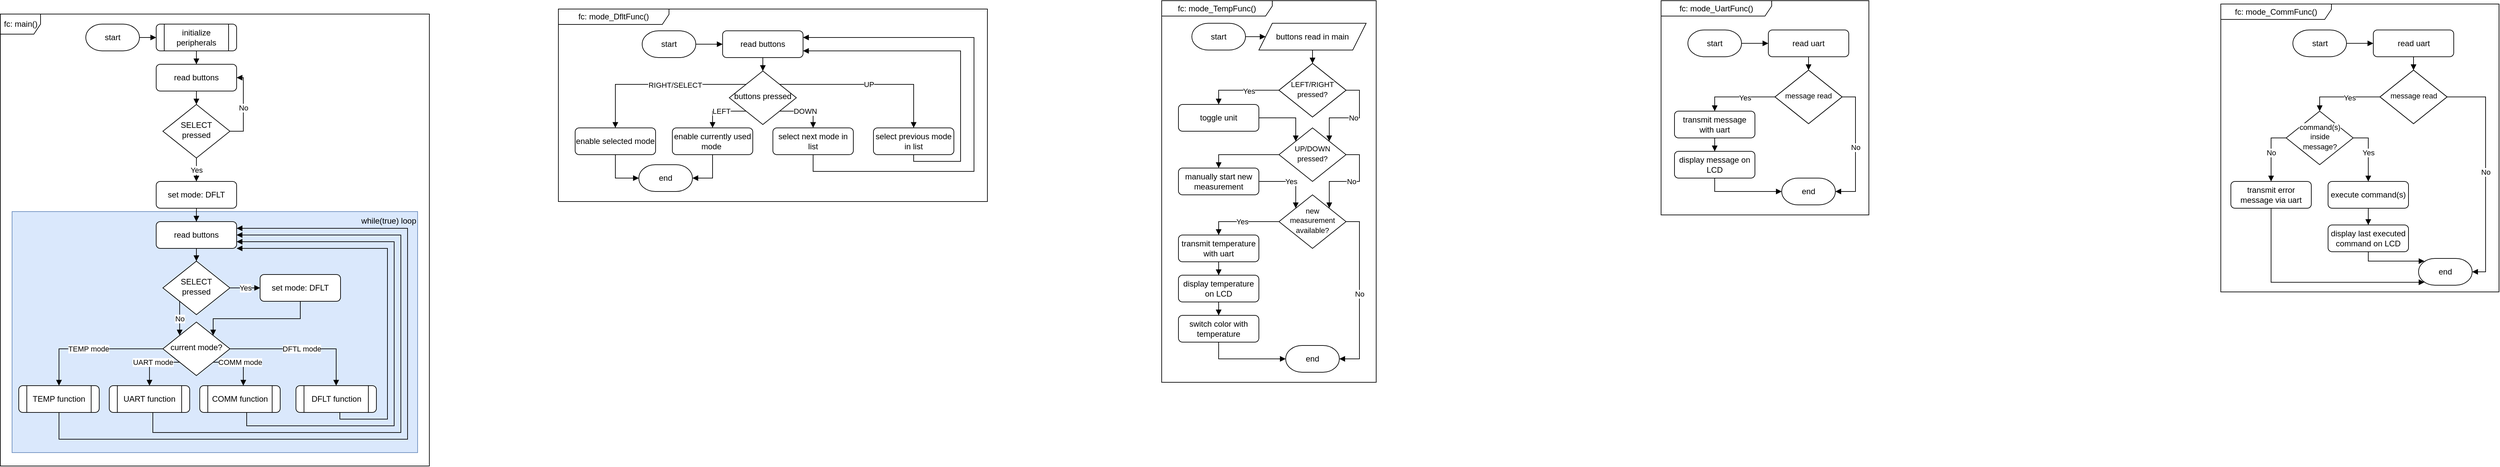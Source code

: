 <mxfile version="15.9.6" type="github">
  <diagram id="C5RBs43oDa-KdzZeNtuy" name="Page-1">
    <mxGraphModel dx="2246" dy="1249" grid="1" gridSize="5" guides="1" tooltips="1" connect="1" arrows="1" fold="1" page="1" pageScale="1" pageWidth="827" pageHeight="1169" math="0" shadow="0">
      <root>
        <mxCell id="WIyWlLk6GJQsqaUBKTNV-0" />
        <mxCell id="WIyWlLk6GJQsqaUBKTNV-1" parent="WIyWlLk6GJQsqaUBKTNV-0" />
        <mxCell id="YniH6koMhNtSsVA_IZqB-0" value="fc: main()" style="shape=umlFrame;whiteSpace=wrap;html=1;" vertex="1" parent="WIyWlLk6GJQsqaUBKTNV-1">
          <mxGeometry x="17.5" y="35" width="640" height="675" as="geometry" />
        </mxCell>
        <mxCell id="YniH6koMhNtSsVA_IZqB-26" value="while(true) loop" style="whiteSpace=wrap;html=1;rounded=0;sketch=0;strokeWidth=1;fillColor=#dae8fc;strokeColor=#6c8ebf;align=right;verticalAlign=top;" vertex="1" parent="WIyWlLk6GJQsqaUBKTNV-1">
          <mxGeometry x="35" y="330" width="605" height="360" as="geometry" />
        </mxCell>
        <mxCell id="YniH6koMhNtSsVA_IZqB-6" style="edgeStyle=orthogonalEdgeStyle;rounded=0;orthogonalLoop=1;jettySize=auto;html=1;entryX=0.5;entryY=0;entryDx=0;entryDy=0;endArrow=block;endFill=1;" edge="1" parent="WIyWlLk6GJQsqaUBKTNV-1" source="YniH6koMhNtSsVA_IZqB-43" target="YniH6koMhNtSsVA_IZqB-29">
          <mxGeometry relative="1" as="geometry">
            <mxPoint x="310.0" y="90" as="sourcePoint" />
          </mxGeometry>
        </mxCell>
        <mxCell id="YniH6koMhNtSsVA_IZqB-10" value="Yes" style="edgeStyle=orthogonalEdgeStyle;rounded=0;orthogonalLoop=1;jettySize=auto;html=1;endArrow=block;endFill=1;" edge="1" parent="WIyWlLk6GJQsqaUBKTNV-1" source="WIyWlLk6GJQsqaUBKTNV-6" target="WIyWlLk6GJQsqaUBKTNV-7">
          <mxGeometry relative="1" as="geometry" />
        </mxCell>
        <mxCell id="WIyWlLk6GJQsqaUBKTNV-6" value="SELECT pressed" style="rhombus;whiteSpace=wrap;html=1;shadow=0;fontFamily=Helvetica;fontSize=12;align=center;strokeWidth=1;spacing=6;spacingTop=-4;" parent="WIyWlLk6GJQsqaUBKTNV-1" vertex="1">
          <mxGeometry x="260" y="170" width="100" height="80" as="geometry" />
        </mxCell>
        <mxCell id="YniH6koMhNtSsVA_IZqB-16" style="edgeStyle=orthogonalEdgeStyle;rounded=0;orthogonalLoop=1;jettySize=auto;html=1;entryX=0.5;entryY=0;entryDx=0;entryDy=0;endArrow=block;endFill=1;" edge="1" parent="WIyWlLk6GJQsqaUBKTNV-1" source="WIyWlLk6GJQsqaUBKTNV-7" target="YniH6koMhNtSsVA_IZqB-28">
          <mxGeometry relative="1" as="geometry" />
        </mxCell>
        <mxCell id="WIyWlLk6GJQsqaUBKTNV-7" value="set mode: DFLT" style="rounded=1;whiteSpace=wrap;html=1;fontSize=12;glass=0;strokeWidth=1;shadow=0;" parent="WIyWlLk6GJQsqaUBKTNV-1" vertex="1">
          <mxGeometry x="250" y="285" width="120" height="40" as="geometry" />
        </mxCell>
        <mxCell id="YniH6koMhNtSsVA_IZqB-12" style="edgeStyle=orthogonalEdgeStyle;rounded=0;orthogonalLoop=1;jettySize=auto;html=1;endArrow=block;endFill=1;exitX=0;exitY=0.5;exitDx=0;exitDy=0;" edge="1" parent="WIyWlLk6GJQsqaUBKTNV-1" source="WIyWlLk6GJQsqaUBKTNV-10" target="YniH6koMhNtSsVA_IZqB-19">
          <mxGeometry relative="1" as="geometry">
            <mxPoint x="134.284" y="674" as="targetPoint" />
          </mxGeometry>
        </mxCell>
        <mxCell id="YniH6koMhNtSsVA_IZqB-17" value="TEMP mode" style="edgeLabel;html=1;align=center;verticalAlign=middle;resizable=0;points=[];" vertex="1" connectable="0" parent="YniH6koMhNtSsVA_IZqB-12">
          <mxGeometry x="0.063" relative="1" as="geometry">
            <mxPoint as="offset" />
          </mxGeometry>
        </mxCell>
        <mxCell id="YniH6koMhNtSsVA_IZqB-13" value="UART mode" style="edgeStyle=orthogonalEdgeStyle;rounded=0;orthogonalLoop=1;jettySize=auto;html=1;endArrow=block;endFill=1;exitX=0;exitY=1;exitDx=0;exitDy=0;" edge="1" parent="WIyWlLk6GJQsqaUBKTNV-1" source="WIyWlLk6GJQsqaUBKTNV-10" target="YniH6koMhNtSsVA_IZqB-20">
          <mxGeometry relative="1" as="geometry">
            <mxPoint x="229.25" y="739" as="targetPoint" />
            <Array as="points">
              <mxPoint x="240" y="555" />
            </Array>
          </mxGeometry>
        </mxCell>
        <mxCell id="YniH6koMhNtSsVA_IZqB-14" value="COMM mode" style="edgeStyle=orthogonalEdgeStyle;rounded=0;orthogonalLoop=1;jettySize=auto;html=1;endArrow=block;endFill=1;exitX=1;exitY=1;exitDx=0;exitDy=0;" edge="1" parent="WIyWlLk6GJQsqaUBKTNV-1" source="WIyWlLk6GJQsqaUBKTNV-10" target="YniH6koMhNtSsVA_IZqB-21">
          <mxGeometry relative="1" as="geometry">
            <mxPoint x="404.25" y="739" as="targetPoint" />
            <Array as="points">
              <mxPoint x="380" y="555" />
            </Array>
          </mxGeometry>
        </mxCell>
        <mxCell id="YniH6koMhNtSsVA_IZqB-15" value="DFTL mode" style="edgeStyle=orthogonalEdgeStyle;rounded=0;orthogonalLoop=1;jettySize=auto;html=1;endArrow=block;endFill=1;exitX=1;exitY=0.5;exitDx=0;exitDy=0;" edge="1" parent="WIyWlLk6GJQsqaUBKTNV-1" source="WIyWlLk6GJQsqaUBKTNV-10" target="YniH6koMhNtSsVA_IZqB-22">
          <mxGeometry relative="1" as="geometry">
            <mxPoint x="384.25" y="654" as="sourcePoint" />
            <mxPoint x="524.25" y="674" as="targetPoint" />
          </mxGeometry>
        </mxCell>
        <mxCell id="WIyWlLk6GJQsqaUBKTNV-10" value="current mode?" style="rhombus;whiteSpace=wrap;html=1;shadow=0;fontFamily=Helvetica;fontSize=12;align=center;strokeWidth=1;spacing=6;spacingTop=-4;" parent="WIyWlLk6GJQsqaUBKTNV-1" vertex="1">
          <mxGeometry x="260" y="495" width="100" height="80" as="geometry" />
        </mxCell>
        <mxCell id="YniH6koMhNtSsVA_IZqB-5" style="edgeStyle=orthogonalEdgeStyle;rounded=0;orthogonalLoop=1;jettySize=auto;html=1;endArrow=block;endFill=1;" edge="1" parent="WIyWlLk6GJQsqaUBKTNV-1" source="YniH6koMhNtSsVA_IZqB-23" target="YniH6koMhNtSsVA_IZqB-43">
          <mxGeometry relative="1" as="geometry">
            <mxPoint x="180" y="45" as="sourcePoint" />
            <mxPoint x="250.0" y="70.0" as="targetPoint" />
          </mxGeometry>
        </mxCell>
        <mxCell id="YniH6koMhNtSsVA_IZqB-9" value="No" style="edgeStyle=orthogonalEdgeStyle;rounded=0;orthogonalLoop=1;jettySize=auto;html=1;exitX=1;exitY=0.5;exitDx=0;exitDy=0;entryX=1;entryY=0.5;entryDx=0;entryDy=0;endArrow=block;endFill=1;" edge="1" parent="WIyWlLk6GJQsqaUBKTNV-1" source="WIyWlLk6GJQsqaUBKTNV-6" target="YniH6koMhNtSsVA_IZqB-29">
          <mxGeometry relative="1" as="geometry" />
        </mxCell>
        <mxCell id="YniH6koMhNtSsVA_IZqB-37" style="edgeStyle=orthogonalEdgeStyle;rounded=0;orthogonalLoop=1;jettySize=auto;html=1;endArrow=block;endFill=1;exitX=0.5;exitY=1;exitDx=0;exitDy=0;entryX=1;entryY=0.25;entryDx=0;entryDy=0;" edge="1" parent="WIyWlLk6GJQsqaUBKTNV-1" source="YniH6koMhNtSsVA_IZqB-19" target="YniH6koMhNtSsVA_IZqB-28">
          <mxGeometry relative="1" as="geometry">
            <mxPoint x="435" y="420" as="targetPoint" />
            <Array as="points">
              <mxPoint x="105" y="670" />
              <mxPoint x="625" y="670" />
              <mxPoint x="625" y="355" />
            </Array>
          </mxGeometry>
        </mxCell>
        <mxCell id="YniH6koMhNtSsVA_IZqB-19" value="TEMP function" style="shape=process;whiteSpace=wrap;html=1;backgroundOutline=1;rounded=1;sketch=0;strokeWidth=1;" vertex="1" parent="WIyWlLk6GJQsqaUBKTNV-1">
          <mxGeometry x="45" y="590" width="120" height="40" as="geometry" />
        </mxCell>
        <mxCell id="YniH6koMhNtSsVA_IZqB-38" style="edgeStyle=orthogonalEdgeStyle;rounded=0;orthogonalLoop=1;jettySize=auto;html=1;exitX=0.5;exitY=1;exitDx=0;exitDy=0;endArrow=block;endFill=1;entryX=1;entryY=0.5;entryDx=0;entryDy=0;" edge="1" parent="WIyWlLk6GJQsqaUBKTNV-1" source="YniH6koMhNtSsVA_IZqB-20" target="YniH6koMhNtSsVA_IZqB-28">
          <mxGeometry relative="1" as="geometry">
            <mxPoint x="455" y="405" as="targetPoint" />
            <Array as="points">
              <mxPoint x="245" y="630" />
              <mxPoint x="245" y="660" />
              <mxPoint x="615" y="660" />
              <mxPoint x="615" y="365" />
            </Array>
          </mxGeometry>
        </mxCell>
        <mxCell id="YniH6koMhNtSsVA_IZqB-20" value="UART function" style="shape=process;whiteSpace=wrap;html=1;backgroundOutline=1;rounded=1;sketch=0;strokeWidth=1;" vertex="1" parent="WIyWlLk6GJQsqaUBKTNV-1">
          <mxGeometry x="180" y="590" width="120" height="40" as="geometry" />
        </mxCell>
        <mxCell id="YniH6koMhNtSsVA_IZqB-39" style="edgeStyle=orthogonalEdgeStyle;rounded=0;orthogonalLoop=1;jettySize=auto;html=1;exitX=0.5;exitY=1;exitDx=0;exitDy=0;endArrow=block;endFill=1;entryX=1;entryY=0.75;entryDx=0;entryDy=0;" edge="1" parent="WIyWlLk6GJQsqaUBKTNV-1" source="YniH6koMhNtSsVA_IZqB-21" target="YniH6koMhNtSsVA_IZqB-28">
          <mxGeometry relative="1" as="geometry">
            <mxPoint x="590" y="430" as="targetPoint" />
            <Array as="points">
              <mxPoint x="385" y="630" />
              <mxPoint x="385" y="650" />
              <mxPoint x="605" y="650" />
              <mxPoint x="605" y="375" />
            </Array>
          </mxGeometry>
        </mxCell>
        <mxCell id="YniH6koMhNtSsVA_IZqB-21" value="COMM function" style="shape=process;whiteSpace=wrap;html=1;backgroundOutline=1;rounded=1;sketch=0;strokeWidth=1;" vertex="1" parent="WIyWlLk6GJQsqaUBKTNV-1">
          <mxGeometry x="315" y="590" width="120" height="40" as="geometry" />
        </mxCell>
        <mxCell id="YniH6koMhNtSsVA_IZqB-40" style="edgeStyle=orthogonalEdgeStyle;rounded=0;orthogonalLoop=1;jettySize=auto;html=1;exitX=0.5;exitY=1;exitDx=0;exitDy=0;endArrow=block;endFill=1;entryX=1;entryY=1;entryDx=0;entryDy=0;" edge="1" parent="WIyWlLk6GJQsqaUBKTNV-1" source="YniH6koMhNtSsVA_IZqB-22" target="YniH6koMhNtSsVA_IZqB-28">
          <mxGeometry relative="1" as="geometry">
            <mxPoint x="490" y="410" as="targetPoint" />
            <Array as="points">
              <mxPoint x="524" y="630" />
              <mxPoint x="524" y="640" />
              <mxPoint x="595" y="640" />
              <mxPoint x="595" y="385" />
            </Array>
          </mxGeometry>
        </mxCell>
        <mxCell id="YniH6koMhNtSsVA_IZqB-22" value="DFLT function" style="shape=process;whiteSpace=wrap;html=1;backgroundOutline=1;rounded=1;sketch=0;strokeWidth=1;" vertex="1" parent="WIyWlLk6GJQsqaUBKTNV-1">
          <mxGeometry x="458.5" y="590" width="120" height="40" as="geometry" />
        </mxCell>
        <mxCell id="YniH6koMhNtSsVA_IZqB-23" value="start" style="strokeWidth=1;html=1;shape=mxgraph.flowchart.terminator;whiteSpace=wrap;rounded=1;sketch=0;" vertex="1" parent="WIyWlLk6GJQsqaUBKTNV-1">
          <mxGeometry x="145" y="50" width="80" height="40" as="geometry" />
        </mxCell>
        <mxCell id="YniH6koMhNtSsVA_IZqB-33" value="Yes" style="edgeStyle=orthogonalEdgeStyle;rounded=0;orthogonalLoop=1;jettySize=auto;html=1;endArrow=block;endFill=1;exitX=1;exitY=0.5;exitDx=0;exitDy=0;" edge="1" parent="WIyWlLk6GJQsqaUBKTNV-1" source="YniH6koMhNtSsVA_IZqB-27" target="YniH6koMhNtSsVA_IZqB-31">
          <mxGeometry relative="1" as="geometry" />
        </mxCell>
        <mxCell id="YniH6koMhNtSsVA_IZqB-41" value="No" style="edgeStyle=orthogonalEdgeStyle;rounded=0;orthogonalLoop=1;jettySize=auto;html=1;exitX=0;exitY=1;exitDx=0;exitDy=0;entryX=0;entryY=0;entryDx=0;entryDy=0;endArrow=block;endFill=1;" edge="1" parent="WIyWlLk6GJQsqaUBKTNV-1" source="YniH6koMhNtSsVA_IZqB-27" target="WIyWlLk6GJQsqaUBKTNV-10">
          <mxGeometry relative="1" as="geometry" />
        </mxCell>
        <mxCell id="YniH6koMhNtSsVA_IZqB-27" value="SELECT pressed" style="rhombus;whiteSpace=wrap;html=1;shadow=0;fontFamily=Helvetica;fontSize=12;align=center;strokeWidth=1;spacing=6;spacingTop=-4;" vertex="1" parent="WIyWlLk6GJQsqaUBKTNV-1">
          <mxGeometry x="260" y="404" width="100" height="80" as="geometry" />
        </mxCell>
        <mxCell id="YniH6koMhNtSsVA_IZqB-32" style="edgeStyle=orthogonalEdgeStyle;rounded=0;orthogonalLoop=1;jettySize=auto;html=1;endArrow=block;endFill=1;" edge="1" parent="WIyWlLk6GJQsqaUBKTNV-1" source="YniH6koMhNtSsVA_IZqB-28" target="YniH6koMhNtSsVA_IZqB-27">
          <mxGeometry relative="1" as="geometry" />
        </mxCell>
        <mxCell id="YniH6koMhNtSsVA_IZqB-28" value="read buttons" style="rounded=1;whiteSpace=wrap;html=1;fontSize=12;glass=0;strokeWidth=1;shadow=0;" vertex="1" parent="WIyWlLk6GJQsqaUBKTNV-1">
          <mxGeometry x="250" y="345" width="120" height="40" as="geometry" />
        </mxCell>
        <mxCell id="YniH6koMhNtSsVA_IZqB-30" style="edgeStyle=orthogonalEdgeStyle;rounded=0;orthogonalLoop=1;jettySize=auto;html=1;endArrow=block;endFill=1;" edge="1" parent="WIyWlLk6GJQsqaUBKTNV-1" source="YniH6koMhNtSsVA_IZqB-29" target="WIyWlLk6GJQsqaUBKTNV-6">
          <mxGeometry relative="1" as="geometry" />
        </mxCell>
        <mxCell id="YniH6koMhNtSsVA_IZqB-29" value="read buttons" style="rounded=1;whiteSpace=wrap;html=1;fontSize=12;glass=0;strokeWidth=1;shadow=0;" vertex="1" parent="WIyWlLk6GJQsqaUBKTNV-1">
          <mxGeometry x="250" y="110" width="120" height="40" as="geometry" />
        </mxCell>
        <mxCell id="YniH6koMhNtSsVA_IZqB-42" style="edgeStyle=orthogonalEdgeStyle;rounded=0;orthogonalLoop=1;jettySize=auto;html=1;entryX=1;entryY=0;entryDx=0;entryDy=0;endArrow=block;endFill=1;" edge="1" parent="WIyWlLk6GJQsqaUBKTNV-1" source="YniH6koMhNtSsVA_IZqB-31" target="WIyWlLk6GJQsqaUBKTNV-10">
          <mxGeometry relative="1" as="geometry">
            <Array as="points">
              <mxPoint x="465" y="490" />
              <mxPoint x="335" y="490" />
            </Array>
          </mxGeometry>
        </mxCell>
        <mxCell id="YniH6koMhNtSsVA_IZqB-31" value="set mode: DFLT" style="rounded=1;whiteSpace=wrap;html=1;fontSize=12;glass=0;strokeWidth=1;shadow=0;" vertex="1" parent="WIyWlLk6GJQsqaUBKTNV-1">
          <mxGeometry x="405" y="424" width="120" height="40" as="geometry" />
        </mxCell>
        <mxCell id="YniH6koMhNtSsVA_IZqB-43" value="initialize peripherals" style="shape=process;whiteSpace=wrap;html=1;backgroundOutline=1;rounded=1;sketch=0;strokeWidth=1;" vertex="1" parent="WIyWlLk6GJQsqaUBKTNV-1">
          <mxGeometry x="250" y="50" width="120" height="40" as="geometry" />
        </mxCell>
        <mxCell id="YniH6koMhNtSsVA_IZqB-44" value="fc: mode_UartFunc()" style="shape=umlFrame;whiteSpace=wrap;html=1;width=165;height=23;" vertex="1" parent="WIyWlLk6GJQsqaUBKTNV-1">
          <mxGeometry x="2495" y="15" width="310" height="320" as="geometry" />
        </mxCell>
        <mxCell id="YniH6koMhNtSsVA_IZqB-45" value="fc: mode_TempFunc()" style="shape=umlFrame;whiteSpace=wrap;html=1;width=165;height=23;" vertex="1" parent="WIyWlLk6GJQsqaUBKTNV-1">
          <mxGeometry x="1750" y="15" width="320" height="570" as="geometry" />
        </mxCell>
        <mxCell id="YniH6koMhNtSsVA_IZqB-46" value="fc: mode_CommFunc()" style="shape=umlFrame;whiteSpace=wrap;html=1;width=165;height=23;" vertex="1" parent="WIyWlLk6GJQsqaUBKTNV-1">
          <mxGeometry x="3330" y="20" width="415" height="430" as="geometry" />
        </mxCell>
        <mxCell id="YniH6koMhNtSsVA_IZqB-50" style="edgeStyle=orthogonalEdgeStyle;rounded=0;orthogonalLoop=1;jettySize=auto;html=1;endArrow=block;endFill=1;" edge="1" parent="WIyWlLk6GJQsqaUBKTNV-1" source="YniH6koMhNtSsVA_IZqB-48" target="YniH6koMhNtSsVA_IZqB-49">
          <mxGeometry relative="1" as="geometry" />
        </mxCell>
        <mxCell id="YniH6koMhNtSsVA_IZqB-48" value="start" style="strokeWidth=1;html=1;shape=mxgraph.flowchart.terminator;whiteSpace=wrap;rounded=1;sketch=0;" vertex="1" parent="WIyWlLk6GJQsqaUBKTNV-1">
          <mxGeometry x="975" y="60" width="80" height="40" as="geometry" />
        </mxCell>
        <mxCell id="YniH6koMhNtSsVA_IZqB-53" style="edgeStyle=orthogonalEdgeStyle;rounded=0;orthogonalLoop=1;jettySize=auto;html=1;endArrow=block;endFill=1;" edge="1" parent="WIyWlLk6GJQsqaUBKTNV-1" source="YniH6koMhNtSsVA_IZqB-49" target="YniH6koMhNtSsVA_IZqB-52">
          <mxGeometry relative="1" as="geometry" />
        </mxCell>
        <mxCell id="YniH6koMhNtSsVA_IZqB-49" value="read buttons" style="rounded=1;whiteSpace=wrap;html=1;fontSize=12;glass=0;strokeWidth=1;shadow=0;" vertex="1" parent="WIyWlLk6GJQsqaUBKTNV-1">
          <mxGeometry x="1095" y="60" width="120" height="40" as="geometry" />
        </mxCell>
        <mxCell id="YniH6koMhNtSsVA_IZqB-55" value="LEFT" style="edgeStyle=orthogonalEdgeStyle;rounded=0;orthogonalLoop=1;jettySize=auto;html=1;exitX=0;exitY=1;exitDx=0;exitDy=0;endArrow=block;endFill=1;" edge="1" parent="WIyWlLk6GJQsqaUBKTNV-1" source="YniH6koMhNtSsVA_IZqB-52" target="YniH6koMhNtSsVA_IZqB-54">
          <mxGeometry relative="1" as="geometry">
            <Array as="points">
              <mxPoint x="1080" y="180" />
            </Array>
          </mxGeometry>
        </mxCell>
        <mxCell id="YniH6koMhNtSsVA_IZqB-57" value="UP" style="edgeStyle=orthogonalEdgeStyle;rounded=0;orthogonalLoop=1;jettySize=auto;html=1;entryX=0.5;entryY=0;entryDx=0;entryDy=0;endArrow=block;endFill=1;exitX=1;exitY=0;exitDx=0;exitDy=0;" edge="1" parent="WIyWlLk6GJQsqaUBKTNV-1" source="YniH6koMhNtSsVA_IZqB-52" target="YniH6koMhNtSsVA_IZqB-56">
          <mxGeometry relative="1" as="geometry" />
        </mxCell>
        <mxCell id="YniH6koMhNtSsVA_IZqB-59" value="DOWN" style="edgeStyle=orthogonalEdgeStyle;rounded=0;orthogonalLoop=1;jettySize=auto;html=1;endArrow=block;endFill=1;exitX=1;exitY=1;exitDx=0;exitDy=0;" edge="1" parent="WIyWlLk6GJQsqaUBKTNV-1" source="YniH6koMhNtSsVA_IZqB-52" target="YniH6koMhNtSsVA_IZqB-58">
          <mxGeometry relative="1" as="geometry">
            <Array as="points">
              <mxPoint x="1230" y="180" />
            </Array>
          </mxGeometry>
        </mxCell>
        <mxCell id="YniH6koMhNtSsVA_IZqB-61" style="edgeStyle=orthogonalEdgeStyle;rounded=0;orthogonalLoop=1;jettySize=auto;html=1;exitX=0;exitY=0;exitDx=0;exitDy=0;endArrow=block;endFill=1;" edge="1" parent="WIyWlLk6GJQsqaUBKTNV-1" source="YniH6koMhNtSsVA_IZqB-52" target="YniH6koMhNtSsVA_IZqB-60">
          <mxGeometry relative="1" as="geometry" />
        </mxCell>
        <mxCell id="YniH6koMhNtSsVA_IZqB-62" value="RIGHT/SELECT" style="edgeLabel;html=1;align=center;verticalAlign=middle;resizable=0;points=[];" vertex="1" connectable="0" parent="YniH6koMhNtSsVA_IZqB-61">
          <mxGeometry x="-0.185" y="1" relative="1" as="geometry">
            <mxPoint as="offset" />
          </mxGeometry>
        </mxCell>
        <mxCell id="YniH6koMhNtSsVA_IZqB-52" value="buttons pressed" style="rhombus;whiteSpace=wrap;html=1;shadow=0;fontFamily=Helvetica;fontSize=12;align=center;strokeWidth=1;spacing=6;spacingTop=-4;" vertex="1" parent="WIyWlLk6GJQsqaUBKTNV-1">
          <mxGeometry x="1105" y="120" width="100" height="80" as="geometry" />
        </mxCell>
        <mxCell id="YniH6koMhNtSsVA_IZqB-71" style="edgeStyle=orthogonalEdgeStyle;rounded=0;orthogonalLoop=1;jettySize=auto;html=1;entryX=1;entryY=0.5;entryDx=0;entryDy=0;entryPerimeter=0;endArrow=block;endFill=1;" edge="1" parent="WIyWlLk6GJQsqaUBKTNV-1" source="YniH6koMhNtSsVA_IZqB-54" target="YniH6koMhNtSsVA_IZqB-67">
          <mxGeometry relative="1" as="geometry" />
        </mxCell>
        <mxCell id="YniH6koMhNtSsVA_IZqB-54" value="enable currently used mode&amp;nbsp;" style="rounded=1;whiteSpace=wrap;html=1;fontSize=12;glass=0;strokeWidth=1;shadow=0;" vertex="1" parent="WIyWlLk6GJQsqaUBKTNV-1">
          <mxGeometry x="1020" y="205" width="120" height="40" as="geometry" />
        </mxCell>
        <mxCell id="YniH6koMhNtSsVA_IZqB-64" style="edgeStyle=orthogonalEdgeStyle;rounded=0;orthogonalLoop=1;jettySize=auto;html=1;entryX=1;entryY=0.75;entryDx=0;entryDy=0;endArrow=block;endFill=1;exitX=0.5;exitY=1;exitDx=0;exitDy=0;" edge="1" parent="WIyWlLk6GJQsqaUBKTNV-1" source="YniH6koMhNtSsVA_IZqB-56" target="YniH6koMhNtSsVA_IZqB-49">
          <mxGeometry relative="1" as="geometry">
            <Array as="points">
              <mxPoint x="1380" y="255" />
              <mxPoint x="1450" y="255" />
              <mxPoint x="1450" y="90" />
            </Array>
          </mxGeometry>
        </mxCell>
        <mxCell id="YniH6koMhNtSsVA_IZqB-56" value="select previous mode in list" style="rounded=1;whiteSpace=wrap;html=1;fontSize=12;glass=0;strokeWidth=1;shadow=0;" vertex="1" parent="WIyWlLk6GJQsqaUBKTNV-1">
          <mxGeometry x="1320" y="205" width="120" height="40" as="geometry" />
        </mxCell>
        <mxCell id="YniH6koMhNtSsVA_IZqB-63" style="edgeStyle=orthogonalEdgeStyle;rounded=0;orthogonalLoop=1;jettySize=auto;html=1;endArrow=block;endFill=1;exitX=0.5;exitY=1;exitDx=0;exitDy=0;entryX=1;entryY=0.25;entryDx=0;entryDy=0;" edge="1" parent="WIyWlLk6GJQsqaUBKTNV-1" source="YniH6koMhNtSsVA_IZqB-58" target="YniH6koMhNtSsVA_IZqB-49">
          <mxGeometry relative="1" as="geometry">
            <mxPoint x="1215" y="80" as="targetPoint" />
            <Array as="points">
              <mxPoint x="1230" y="270" />
              <mxPoint x="1470" y="270" />
              <mxPoint x="1470" y="70" />
            </Array>
          </mxGeometry>
        </mxCell>
        <mxCell id="YniH6koMhNtSsVA_IZqB-58" value="select next mode in list" style="rounded=1;whiteSpace=wrap;html=1;fontSize=12;glass=0;strokeWidth=1;shadow=0;" vertex="1" parent="WIyWlLk6GJQsqaUBKTNV-1">
          <mxGeometry x="1170" y="205" width="120" height="40" as="geometry" />
        </mxCell>
        <mxCell id="YniH6koMhNtSsVA_IZqB-70" style="edgeStyle=orthogonalEdgeStyle;rounded=0;orthogonalLoop=1;jettySize=auto;html=1;entryX=0;entryY=0.5;entryDx=0;entryDy=0;entryPerimeter=0;endArrow=block;endFill=1;" edge="1" parent="WIyWlLk6GJQsqaUBKTNV-1" source="YniH6koMhNtSsVA_IZqB-60" target="YniH6koMhNtSsVA_IZqB-67">
          <mxGeometry relative="1" as="geometry" />
        </mxCell>
        <mxCell id="YniH6koMhNtSsVA_IZqB-60" value="enable selected mode" style="rounded=1;whiteSpace=wrap;html=1;fontSize=12;glass=0;strokeWidth=1;shadow=0;" vertex="1" parent="WIyWlLk6GJQsqaUBKTNV-1">
          <mxGeometry x="875" y="205" width="120" height="40" as="geometry" />
        </mxCell>
        <mxCell id="YniH6koMhNtSsVA_IZqB-67" value="end" style="strokeWidth=1;html=1;shape=mxgraph.flowchart.terminator;whiteSpace=wrap;rounded=1;sketch=0;" vertex="1" parent="WIyWlLk6GJQsqaUBKTNV-1">
          <mxGeometry x="970" y="260" width="80" height="40" as="geometry" />
        </mxCell>
        <mxCell id="YniH6koMhNtSsVA_IZqB-72" value="fc: mode_DfltFunc()" style="shape=umlFrame;whiteSpace=wrap;html=1;width=165;height=23;" vertex="1" parent="WIyWlLk6GJQsqaUBKTNV-1">
          <mxGeometry x="850" y="27.5" width="640" height="287.5" as="geometry" />
        </mxCell>
        <mxCell id="YniH6koMhNtSsVA_IZqB-73" style="edgeStyle=orthogonalEdgeStyle;rounded=0;orthogonalLoop=1;jettySize=auto;html=1;endArrow=block;endFill=1;" edge="1" parent="WIyWlLk6GJQsqaUBKTNV-1" source="YniH6koMhNtSsVA_IZqB-74" target="YniH6koMhNtSsVA_IZqB-93">
          <mxGeometry relative="1" as="geometry">
            <mxPoint x="1915" y="68.75" as="targetPoint" />
          </mxGeometry>
        </mxCell>
        <mxCell id="YniH6koMhNtSsVA_IZqB-74" value="start" style="strokeWidth=1;html=1;shape=mxgraph.flowchart.terminator;whiteSpace=wrap;rounded=1;sketch=0;" vertex="1" parent="WIyWlLk6GJQsqaUBKTNV-1">
          <mxGeometry x="1795" y="48.75" width="80" height="40" as="geometry" />
        </mxCell>
        <mxCell id="YniH6koMhNtSsVA_IZqB-78" value="No" style="edgeStyle=orthogonalEdgeStyle;rounded=0;orthogonalLoop=1;jettySize=auto;html=1;endArrow=block;endFill=1;entryX=1;entryY=0;entryDx=0;entryDy=0;exitX=1;exitY=0.5;exitDx=0;exitDy=0;" edge="1" parent="WIyWlLk6GJQsqaUBKTNV-1" source="YniH6koMhNtSsVA_IZqB-96" target="YniH6koMhNtSsVA_IZqB-97">
          <mxGeometry relative="1" as="geometry">
            <mxPoint x="2160" y="160" as="targetPoint" />
            <Array as="points">
              <mxPoint x="2045" y="149" />
              <mxPoint x="2045" y="190" />
              <mxPoint x="2000" y="190" />
            </Array>
          </mxGeometry>
        </mxCell>
        <mxCell id="YniH6koMhNtSsVA_IZqB-80" style="edgeStyle=orthogonalEdgeStyle;rounded=0;orthogonalLoop=1;jettySize=auto;html=1;endArrow=block;endFill=1;entryX=0.5;entryY=0;entryDx=0;entryDy=0;" edge="1" parent="WIyWlLk6GJQsqaUBKTNV-1" source="YniH6koMhNtSsVA_IZqB-82" target="YniH6koMhNtSsVA_IZqB-90">
          <mxGeometry relative="1" as="geometry">
            <mxPoint x="1755" y="200" as="targetPoint" />
          </mxGeometry>
        </mxCell>
        <mxCell id="YniH6koMhNtSsVA_IZqB-81" value="Yes" style="edgeLabel;html=1;align=center;verticalAlign=middle;resizable=0;points=[];" vertex="1" connectable="0" parent="YniH6koMhNtSsVA_IZqB-80">
          <mxGeometry x="-0.185" y="1" relative="1" as="geometry">
            <mxPoint as="offset" />
          </mxGeometry>
        </mxCell>
        <mxCell id="YniH6koMhNtSsVA_IZqB-82" value="&lt;span style=&quot;font-size: 11px ; background-color: rgb(255 , 255 , 255)&quot;&gt;LEFT/RIGHT pressed?&lt;/span&gt;" style="rhombus;whiteSpace=wrap;html=1;shadow=0;fontFamily=Helvetica;fontSize=12;align=center;strokeWidth=1;spacing=6;spacingTop=-4;" vertex="1" parent="WIyWlLk6GJQsqaUBKTNV-1">
          <mxGeometry x="1925" y="108.75" width="100" height="80" as="geometry" />
        </mxCell>
        <mxCell id="YniH6koMhNtSsVA_IZqB-102" value="Yes" style="edgeStyle=orthogonalEdgeStyle;rounded=0;orthogonalLoop=1;jettySize=auto;html=1;entryX=0;entryY=0;entryDx=0;entryDy=0;endArrow=block;endFill=1;" edge="1" parent="WIyWlLk6GJQsqaUBKTNV-1" source="YniH6koMhNtSsVA_IZqB-86" target="YniH6koMhNtSsVA_IZqB-100">
          <mxGeometry relative="1" as="geometry">
            <Array as="points">
              <mxPoint x="1950" y="285" />
            </Array>
          </mxGeometry>
        </mxCell>
        <mxCell id="YniH6koMhNtSsVA_IZqB-86" value="manually start new measurement" style="rounded=1;whiteSpace=wrap;html=1;fontSize=12;glass=0;strokeWidth=1;shadow=0;" vertex="1" parent="WIyWlLk6GJQsqaUBKTNV-1">
          <mxGeometry x="1775" y="265" width="120" height="40" as="geometry" />
        </mxCell>
        <mxCell id="YniH6koMhNtSsVA_IZqB-98" style="edgeStyle=orthogonalEdgeStyle;rounded=0;orthogonalLoop=1;jettySize=auto;html=1;entryX=0;entryY=0;entryDx=0;entryDy=0;endArrow=block;endFill=1;exitX=1;exitY=0.5;exitDx=0;exitDy=0;" edge="1" parent="WIyWlLk6GJQsqaUBKTNV-1" source="YniH6koMhNtSsVA_IZqB-90" target="YniH6koMhNtSsVA_IZqB-97">
          <mxGeometry relative="1" as="geometry">
            <Array as="points">
              <mxPoint x="1950" y="190" />
            </Array>
          </mxGeometry>
        </mxCell>
        <mxCell id="YniH6koMhNtSsVA_IZqB-90" value="toggle unit" style="rounded=1;whiteSpace=wrap;html=1;fontSize=12;glass=0;strokeWidth=1;shadow=0;" vertex="1" parent="WIyWlLk6GJQsqaUBKTNV-1">
          <mxGeometry x="1775" y="170" width="120" height="40" as="geometry" />
        </mxCell>
        <mxCell id="YniH6koMhNtSsVA_IZqB-91" value="end" style="strokeWidth=1;html=1;shape=mxgraph.flowchart.terminator;whiteSpace=wrap;rounded=1;sketch=0;" vertex="1" parent="WIyWlLk6GJQsqaUBKTNV-1">
          <mxGeometry x="1935" y="530" width="80" height="40" as="geometry" />
        </mxCell>
        <mxCell id="YniH6koMhNtSsVA_IZqB-95" style="edgeStyle=orthogonalEdgeStyle;rounded=0;orthogonalLoop=1;jettySize=auto;html=1;endArrow=block;endFill=1;" edge="1" parent="WIyWlLk6GJQsqaUBKTNV-1" source="YniH6koMhNtSsVA_IZqB-93" target="YniH6koMhNtSsVA_IZqB-82">
          <mxGeometry relative="1" as="geometry" />
        </mxCell>
        <mxCell id="YniH6koMhNtSsVA_IZqB-93" value="buttons read in main" style="shape=parallelogram;perimeter=parallelogramPerimeter;whiteSpace=wrap;html=1;fixedSize=1;rounded=0;sketch=0;strokeWidth=1;" vertex="1" parent="WIyWlLk6GJQsqaUBKTNV-1">
          <mxGeometry x="1895" y="48.75" width="160" height="40" as="geometry" />
        </mxCell>
        <mxCell id="YniH6koMhNtSsVA_IZqB-96" value="&lt;span style=&quot;font-size: 11px ; background-color: rgb(255 , 255 , 255)&quot;&gt;LEFT/RIGHT pressed?&lt;/span&gt;" style="rhombus;whiteSpace=wrap;html=1;shadow=0;fontFamily=Helvetica;fontSize=12;align=center;strokeWidth=1;spacing=6;spacingTop=-4;" vertex="1" parent="WIyWlLk6GJQsqaUBKTNV-1">
          <mxGeometry x="1925" y="108.75" width="100" height="80" as="geometry" />
        </mxCell>
        <mxCell id="YniH6koMhNtSsVA_IZqB-99" style="edgeStyle=orthogonalEdgeStyle;rounded=0;orthogonalLoop=1;jettySize=auto;html=1;exitX=0;exitY=0.5;exitDx=0;exitDy=0;endArrow=block;endFill=1;entryX=0.5;entryY=0;entryDx=0;entryDy=0;" edge="1" parent="WIyWlLk6GJQsqaUBKTNV-1" source="YniH6koMhNtSsVA_IZqB-97" target="YniH6koMhNtSsVA_IZqB-86">
          <mxGeometry relative="1" as="geometry" />
        </mxCell>
        <mxCell id="YniH6koMhNtSsVA_IZqB-101" value="No" style="edgeStyle=orthogonalEdgeStyle;rounded=0;orthogonalLoop=1;jettySize=auto;html=1;exitX=1;exitY=0.5;exitDx=0;exitDy=0;entryX=1;entryY=0;entryDx=0;entryDy=0;endArrow=block;endFill=1;" edge="1" parent="WIyWlLk6GJQsqaUBKTNV-1" source="YniH6koMhNtSsVA_IZqB-97" target="YniH6koMhNtSsVA_IZqB-100">
          <mxGeometry relative="1" as="geometry">
            <Array as="points">
              <mxPoint x="2045" y="245" />
              <mxPoint x="2045" y="285" />
              <mxPoint x="2000" y="285" />
            </Array>
          </mxGeometry>
        </mxCell>
        <mxCell id="YniH6koMhNtSsVA_IZqB-97" value="&lt;span style=&quot;font-size: 11px ; background-color: rgb(255 , 255 , 255)&quot;&gt;UP/DOWN pressed?&lt;/span&gt;" style="rhombus;whiteSpace=wrap;html=1;shadow=0;fontFamily=Helvetica;fontSize=12;align=center;strokeWidth=1;spacing=6;spacingTop=-4;" vertex="1" parent="WIyWlLk6GJQsqaUBKTNV-1">
          <mxGeometry x="1925" y="205" width="100" height="80" as="geometry" />
        </mxCell>
        <mxCell id="YniH6koMhNtSsVA_IZqB-108" value="Yes" style="edgeStyle=orthogonalEdgeStyle;rounded=0;orthogonalLoop=1;jettySize=auto;html=1;entryX=0.5;entryY=0;entryDx=0;entryDy=0;endArrow=block;endFill=1;" edge="1" parent="WIyWlLk6GJQsqaUBKTNV-1" source="YniH6koMhNtSsVA_IZqB-100" target="YniH6koMhNtSsVA_IZqB-103">
          <mxGeometry relative="1" as="geometry" />
        </mxCell>
        <mxCell id="YniH6koMhNtSsVA_IZqB-110" value="No" style="edgeStyle=orthogonalEdgeStyle;rounded=0;orthogonalLoop=1;jettySize=auto;html=1;endArrow=block;endFill=1;exitX=1;exitY=0.5;exitDx=0;exitDy=0;entryX=1;entryY=0.5;entryDx=0;entryDy=0;entryPerimeter=0;" edge="1" parent="WIyWlLk6GJQsqaUBKTNV-1" source="YniH6koMhNtSsVA_IZqB-100" target="YniH6koMhNtSsVA_IZqB-91">
          <mxGeometry relative="1" as="geometry" />
        </mxCell>
        <mxCell id="YniH6koMhNtSsVA_IZqB-100" value="&lt;span style=&quot;font-size: 11px ; background-color: rgb(255 , 255 , 255)&quot;&gt;new measurement available?&lt;/span&gt;" style="rhombus;whiteSpace=wrap;html=1;shadow=0;fontFamily=Helvetica;fontSize=12;align=center;strokeWidth=1;spacing=6;spacingTop=-4;" vertex="1" parent="WIyWlLk6GJQsqaUBKTNV-1">
          <mxGeometry x="1925" y="305" width="100" height="80" as="geometry" />
        </mxCell>
        <mxCell id="YniH6koMhNtSsVA_IZqB-106" style="edgeStyle=orthogonalEdgeStyle;rounded=0;orthogonalLoop=1;jettySize=auto;html=1;endArrow=block;endFill=1;" edge="1" parent="WIyWlLk6GJQsqaUBKTNV-1" source="YniH6koMhNtSsVA_IZqB-103" target="YniH6koMhNtSsVA_IZqB-104">
          <mxGeometry relative="1" as="geometry" />
        </mxCell>
        <mxCell id="YniH6koMhNtSsVA_IZqB-103" value="transmit temperature with uart" style="rounded=1;whiteSpace=wrap;html=1;fontSize=12;glass=0;strokeWidth=1;shadow=0;" vertex="1" parent="WIyWlLk6GJQsqaUBKTNV-1">
          <mxGeometry x="1775" y="365" width="120" height="40" as="geometry" />
        </mxCell>
        <mxCell id="YniH6koMhNtSsVA_IZqB-107" style="edgeStyle=orthogonalEdgeStyle;rounded=0;orthogonalLoop=1;jettySize=auto;html=1;endArrow=block;endFill=1;" edge="1" parent="WIyWlLk6GJQsqaUBKTNV-1" source="YniH6koMhNtSsVA_IZqB-104" target="YniH6koMhNtSsVA_IZqB-105">
          <mxGeometry relative="1" as="geometry" />
        </mxCell>
        <mxCell id="YniH6koMhNtSsVA_IZqB-104" value="display temperature on LCD" style="rounded=1;whiteSpace=wrap;html=1;fontSize=12;glass=0;strokeWidth=1;shadow=0;" vertex="1" parent="WIyWlLk6GJQsqaUBKTNV-1">
          <mxGeometry x="1775" y="425" width="120" height="40" as="geometry" />
        </mxCell>
        <mxCell id="YniH6koMhNtSsVA_IZqB-109" style="edgeStyle=orthogonalEdgeStyle;rounded=0;orthogonalLoop=1;jettySize=auto;html=1;entryX=0;entryY=0.5;entryDx=0;entryDy=0;entryPerimeter=0;endArrow=block;endFill=1;exitX=0.5;exitY=1;exitDx=0;exitDy=0;" edge="1" parent="WIyWlLk6GJQsqaUBKTNV-1" source="YniH6koMhNtSsVA_IZqB-105" target="YniH6koMhNtSsVA_IZqB-91">
          <mxGeometry relative="1" as="geometry" />
        </mxCell>
        <mxCell id="YniH6koMhNtSsVA_IZqB-105" value="switch color with temperature" style="rounded=1;whiteSpace=wrap;html=1;fontSize=12;glass=0;strokeWidth=1;shadow=0;" vertex="1" parent="WIyWlLk6GJQsqaUBKTNV-1">
          <mxGeometry x="1775" y="485" width="120" height="40" as="geometry" />
        </mxCell>
        <mxCell id="YniH6koMhNtSsVA_IZqB-112" style="edgeStyle=orthogonalEdgeStyle;rounded=0;orthogonalLoop=1;jettySize=auto;html=1;endArrow=block;endFill=1;entryX=0;entryY=0.5;entryDx=0;entryDy=0;" edge="1" parent="WIyWlLk6GJQsqaUBKTNV-1" source="YniH6koMhNtSsVA_IZqB-113" target="YniH6koMhNtSsVA_IZqB-138">
          <mxGeometry relative="1" as="geometry">
            <mxPoint x="2645" y="78.75" as="targetPoint" />
          </mxGeometry>
        </mxCell>
        <mxCell id="YniH6koMhNtSsVA_IZqB-113" value="start" style="strokeWidth=1;html=1;shape=mxgraph.flowchart.terminator;whiteSpace=wrap;rounded=1;sketch=0;" vertex="1" parent="WIyWlLk6GJQsqaUBKTNV-1">
          <mxGeometry x="2535" y="58.75" width="80" height="40" as="geometry" />
        </mxCell>
        <mxCell id="YniH6koMhNtSsVA_IZqB-114" value="No" style="edgeStyle=orthogonalEdgeStyle;rounded=0;orthogonalLoop=1;jettySize=auto;html=1;endArrow=block;endFill=1;entryX=1;entryY=0.5;entryDx=0;entryDy=0;exitX=1;exitY=0.5;exitDx=0;exitDy=0;entryPerimeter=0;" edge="1" parent="WIyWlLk6GJQsqaUBKTNV-1" source="YniH6koMhNtSsVA_IZqB-125" target="YniH6koMhNtSsVA_IZqB-122">
          <mxGeometry relative="1" as="geometry">
            <mxPoint x="2740" y="235" as="targetPoint" />
          </mxGeometry>
        </mxCell>
        <mxCell id="YniH6koMhNtSsVA_IZqB-115" style="edgeStyle=orthogonalEdgeStyle;rounded=0;orthogonalLoop=1;jettySize=auto;html=1;endArrow=block;endFill=1;entryX=0.5;entryY=0;entryDx=0;entryDy=0;" edge="1" parent="WIyWlLk6GJQsqaUBKTNV-1" source="YniH6koMhNtSsVA_IZqB-117" target="YniH6koMhNtSsVA_IZqB-121">
          <mxGeometry relative="1" as="geometry">
            <mxPoint x="2495" y="210" as="targetPoint" />
          </mxGeometry>
        </mxCell>
        <mxCell id="YniH6koMhNtSsVA_IZqB-116" value="Yes" style="edgeLabel;html=1;align=center;verticalAlign=middle;resizable=0;points=[];" vertex="1" connectable="0" parent="YniH6koMhNtSsVA_IZqB-115">
          <mxGeometry x="-0.185" y="1" relative="1" as="geometry">
            <mxPoint as="offset" />
          </mxGeometry>
        </mxCell>
        <mxCell id="YniH6koMhNtSsVA_IZqB-117" value="&lt;span style=&quot;font-size: 11px ; background-color: rgb(255 , 255 , 255)&quot;&gt;LEFT/RIGHT pressed?&lt;/span&gt;" style="rhombus;whiteSpace=wrap;html=1;shadow=0;fontFamily=Helvetica;fontSize=12;align=center;strokeWidth=1;spacing=6;spacingTop=-4;" vertex="1" parent="WIyWlLk6GJQsqaUBKTNV-1">
          <mxGeometry x="2665" y="118.75" width="100" height="80" as="geometry" />
        </mxCell>
        <mxCell id="YniH6koMhNtSsVA_IZqB-140" style="edgeStyle=orthogonalEdgeStyle;rounded=0;orthogonalLoop=1;jettySize=auto;html=1;entryX=0.5;entryY=0;entryDx=0;entryDy=0;endArrow=block;endFill=1;" edge="1" parent="WIyWlLk6GJQsqaUBKTNV-1" source="YniH6koMhNtSsVA_IZqB-121" target="YniH6koMhNtSsVA_IZqB-139">
          <mxGeometry relative="1" as="geometry" />
        </mxCell>
        <mxCell id="YniH6koMhNtSsVA_IZqB-121" value="transmit message with uart" style="rounded=1;whiteSpace=wrap;html=1;fontSize=12;glass=0;strokeWidth=1;shadow=0;" vertex="1" parent="WIyWlLk6GJQsqaUBKTNV-1">
          <mxGeometry x="2515" y="180" width="120" height="40" as="geometry" />
        </mxCell>
        <mxCell id="YniH6koMhNtSsVA_IZqB-122" value="end" style="strokeWidth=1;html=1;shape=mxgraph.flowchart.terminator;whiteSpace=wrap;rounded=1;sketch=0;" vertex="1" parent="WIyWlLk6GJQsqaUBKTNV-1">
          <mxGeometry x="2675" y="280" width="80" height="40" as="geometry" />
        </mxCell>
        <mxCell id="YniH6koMhNtSsVA_IZqB-123" style="edgeStyle=orthogonalEdgeStyle;rounded=0;orthogonalLoop=1;jettySize=auto;html=1;endArrow=block;endFill=1;exitX=0.5;exitY=1;exitDx=0;exitDy=0;" edge="1" parent="WIyWlLk6GJQsqaUBKTNV-1" source="YniH6koMhNtSsVA_IZqB-138" target="YniH6koMhNtSsVA_IZqB-117">
          <mxGeometry relative="1" as="geometry">
            <mxPoint x="2715" y="98.75" as="sourcePoint" />
          </mxGeometry>
        </mxCell>
        <mxCell id="YniH6koMhNtSsVA_IZqB-125" value="&lt;span style=&quot;font-size: 11px ; background-color: rgb(255 , 255 , 255)&quot;&gt;message read&lt;/span&gt;" style="rhombus;whiteSpace=wrap;html=1;shadow=0;fontFamily=Helvetica;fontSize=12;align=center;strokeWidth=1;spacing=6;spacingTop=-4;" vertex="1" parent="WIyWlLk6GJQsqaUBKTNV-1">
          <mxGeometry x="2665" y="118.75" width="100" height="80" as="geometry" />
        </mxCell>
        <mxCell id="YniH6koMhNtSsVA_IZqB-138" value="read uart" style="rounded=1;whiteSpace=wrap;html=1;fontSize=12;glass=0;strokeWidth=1;shadow=0;" vertex="1" parent="WIyWlLk6GJQsqaUBKTNV-1">
          <mxGeometry x="2655" y="58.75" width="120" height="40" as="geometry" />
        </mxCell>
        <mxCell id="YniH6koMhNtSsVA_IZqB-141" style="edgeStyle=orthogonalEdgeStyle;rounded=0;orthogonalLoop=1;jettySize=auto;html=1;entryX=0;entryY=0.5;entryDx=0;entryDy=0;entryPerimeter=0;endArrow=block;endFill=1;exitX=0.5;exitY=1;exitDx=0;exitDy=0;" edge="1" parent="WIyWlLk6GJQsqaUBKTNV-1" source="YniH6koMhNtSsVA_IZqB-139" target="YniH6koMhNtSsVA_IZqB-122">
          <mxGeometry relative="1" as="geometry" />
        </mxCell>
        <mxCell id="YniH6koMhNtSsVA_IZqB-139" value="display message on LCD" style="rounded=1;whiteSpace=wrap;html=1;fontSize=12;glass=0;strokeWidth=1;shadow=0;" vertex="1" parent="WIyWlLk6GJQsqaUBKTNV-1">
          <mxGeometry x="2515" y="240" width="120" height="40" as="geometry" />
        </mxCell>
        <mxCell id="YniH6koMhNtSsVA_IZqB-170" style="edgeStyle=orthogonalEdgeStyle;rounded=0;orthogonalLoop=1;jettySize=auto;html=1;endArrow=block;endFill=1;entryX=0;entryY=0.5;entryDx=0;entryDy=0;" edge="1" parent="WIyWlLk6GJQsqaUBKTNV-1" source="YniH6koMhNtSsVA_IZqB-171" target="YniH6koMhNtSsVA_IZqB-181">
          <mxGeometry relative="1" as="geometry">
            <mxPoint x="3547.5" y="78.75" as="targetPoint" />
          </mxGeometry>
        </mxCell>
        <mxCell id="YniH6koMhNtSsVA_IZqB-171" value="start" style="strokeWidth=1;html=1;shape=mxgraph.flowchart.terminator;whiteSpace=wrap;rounded=1;sketch=0;" vertex="1" parent="WIyWlLk6GJQsqaUBKTNV-1">
          <mxGeometry x="3437.5" y="58.75" width="80" height="40" as="geometry" />
        </mxCell>
        <mxCell id="YniH6koMhNtSsVA_IZqB-172" value="No" style="edgeStyle=orthogonalEdgeStyle;rounded=0;orthogonalLoop=1;jettySize=auto;html=1;endArrow=block;endFill=1;entryX=1;entryY=0.5;entryDx=0;entryDy=0;exitX=1;exitY=0.5;exitDx=0;exitDy=0;entryPerimeter=0;" edge="1" parent="WIyWlLk6GJQsqaUBKTNV-1" source="YniH6koMhNtSsVA_IZqB-180" target="YniH6koMhNtSsVA_IZqB-178">
          <mxGeometry relative="1" as="geometry">
            <mxPoint x="3642.5" y="235" as="targetPoint" />
          </mxGeometry>
        </mxCell>
        <mxCell id="YniH6koMhNtSsVA_IZqB-173" style="edgeStyle=orthogonalEdgeStyle;rounded=0;orthogonalLoop=1;jettySize=auto;html=1;endArrow=block;endFill=1;entryX=0.5;entryY=0;entryDx=0;entryDy=0;" edge="1" parent="WIyWlLk6GJQsqaUBKTNV-1" source="YniH6koMhNtSsVA_IZqB-175" target="YniH6koMhNtSsVA_IZqB-186">
          <mxGeometry relative="1" as="geometry">
            <mxPoint x="3477.5" y="180" as="targetPoint" />
          </mxGeometry>
        </mxCell>
        <mxCell id="YniH6koMhNtSsVA_IZqB-174" value="Yes" style="edgeLabel;html=1;align=center;verticalAlign=middle;resizable=0;points=[];" vertex="1" connectable="0" parent="YniH6koMhNtSsVA_IZqB-173">
          <mxGeometry x="-0.185" y="1" relative="1" as="geometry">
            <mxPoint as="offset" />
          </mxGeometry>
        </mxCell>
        <mxCell id="YniH6koMhNtSsVA_IZqB-175" value="&lt;span style=&quot;font-size: 11px ; background-color: rgb(255 , 255 , 255)&quot;&gt;LEFT/RIGHT pressed?&lt;/span&gt;" style="rhombus;whiteSpace=wrap;html=1;shadow=0;fontFamily=Helvetica;fontSize=12;align=center;strokeWidth=1;spacing=6;spacingTop=-4;" vertex="1" parent="WIyWlLk6GJQsqaUBKTNV-1">
          <mxGeometry x="3567.5" y="118.75" width="100" height="80" as="geometry" />
        </mxCell>
        <mxCell id="YniH6koMhNtSsVA_IZqB-178" value="end" style="strokeWidth=1;html=1;shape=mxgraph.flowchart.terminator;whiteSpace=wrap;rounded=1;sketch=0;" vertex="1" parent="WIyWlLk6GJQsqaUBKTNV-1">
          <mxGeometry x="3625" y="400" width="80" height="40" as="geometry" />
        </mxCell>
        <mxCell id="YniH6koMhNtSsVA_IZqB-179" style="edgeStyle=orthogonalEdgeStyle;rounded=0;orthogonalLoop=1;jettySize=auto;html=1;endArrow=block;endFill=1;exitX=0.5;exitY=1;exitDx=0;exitDy=0;" edge="1" parent="WIyWlLk6GJQsqaUBKTNV-1" source="YniH6koMhNtSsVA_IZqB-181" target="YniH6koMhNtSsVA_IZqB-175">
          <mxGeometry relative="1" as="geometry">
            <mxPoint x="3617.5" y="98.75" as="sourcePoint" />
          </mxGeometry>
        </mxCell>
        <mxCell id="YniH6koMhNtSsVA_IZqB-180" value="&lt;span style=&quot;font-size: 11px ; background-color: rgb(255 , 255 , 255)&quot;&gt;message read&lt;/span&gt;" style="rhombus;whiteSpace=wrap;html=1;shadow=0;fontFamily=Helvetica;fontSize=12;align=center;strokeWidth=1;spacing=6;spacingTop=-4;" vertex="1" parent="WIyWlLk6GJQsqaUBKTNV-1">
          <mxGeometry x="3567.5" y="118.75" width="100" height="80" as="geometry" />
        </mxCell>
        <mxCell id="YniH6koMhNtSsVA_IZqB-181" value="read uart" style="rounded=1;whiteSpace=wrap;html=1;fontSize=12;glass=0;strokeWidth=1;shadow=0;" vertex="1" parent="WIyWlLk6GJQsqaUBKTNV-1">
          <mxGeometry x="3557.5" y="58.75" width="120" height="40" as="geometry" />
        </mxCell>
        <mxCell id="YniH6koMhNtSsVA_IZqB-193" style="edgeStyle=orthogonalEdgeStyle;rounded=0;orthogonalLoop=1;jettySize=auto;html=1;entryX=0.11;entryY=0.89;entryDx=0;entryDy=0;entryPerimeter=0;endArrow=block;endFill=1;exitX=0.5;exitY=1;exitDx=0;exitDy=0;" edge="1" parent="WIyWlLk6GJQsqaUBKTNV-1" source="YniH6koMhNtSsVA_IZqB-184" target="YniH6koMhNtSsVA_IZqB-178">
          <mxGeometry relative="1" as="geometry">
            <Array as="points">
              <mxPoint x="3405" y="436" />
            </Array>
          </mxGeometry>
        </mxCell>
        <mxCell id="YniH6koMhNtSsVA_IZqB-184" value="transmit error message via uart" style="rounded=1;whiteSpace=wrap;html=1;fontSize=12;glass=0;strokeWidth=1;shadow=0;" vertex="1" parent="WIyWlLk6GJQsqaUBKTNV-1">
          <mxGeometry x="3345" y="285" width="120" height="40" as="geometry" />
        </mxCell>
        <mxCell id="YniH6koMhNtSsVA_IZqB-187" value="No" style="edgeStyle=orthogonalEdgeStyle;rounded=0;orthogonalLoop=1;jettySize=auto;html=1;endArrow=block;endFill=1;entryX=0.5;entryY=0;entryDx=0;entryDy=0;exitX=0;exitY=0.5;exitDx=0;exitDy=0;" edge="1" parent="WIyWlLk6GJQsqaUBKTNV-1" source="YniH6koMhNtSsVA_IZqB-186" target="YniH6koMhNtSsVA_IZqB-184">
          <mxGeometry relative="1" as="geometry">
            <mxPoint x="3537.5" y="280" as="targetPoint" />
          </mxGeometry>
        </mxCell>
        <mxCell id="YniH6koMhNtSsVA_IZqB-189" value="Yes" style="edgeStyle=orthogonalEdgeStyle;rounded=0;orthogonalLoop=1;jettySize=auto;html=1;endArrow=block;endFill=1;exitX=1;exitY=0.5;exitDx=0;exitDy=0;entryX=0.5;entryY=0;entryDx=0;entryDy=0;" edge="1" parent="WIyWlLk6GJQsqaUBKTNV-1" source="YniH6koMhNtSsVA_IZqB-186" target="YniH6koMhNtSsVA_IZqB-188">
          <mxGeometry relative="1" as="geometry" />
        </mxCell>
        <mxCell id="YniH6koMhNtSsVA_IZqB-186" value="&lt;span style=&quot;font-size: 11px ; background-color: rgb(255 , 255 , 255)&quot;&gt;command(s) inside &lt;br&gt;message?&lt;/span&gt;" style="rhombus;whiteSpace=wrap;html=1;shadow=0;fontFamily=Helvetica;fontSize=12;align=center;strokeWidth=1;spacing=6;spacingTop=-4;" vertex="1" parent="WIyWlLk6GJQsqaUBKTNV-1">
          <mxGeometry x="3427.5" y="180" width="100" height="80" as="geometry" />
        </mxCell>
        <mxCell id="YniH6koMhNtSsVA_IZqB-191" style="edgeStyle=orthogonalEdgeStyle;rounded=0;orthogonalLoop=1;jettySize=auto;html=1;entryX=0.5;entryY=0;entryDx=0;entryDy=0;endArrow=block;endFill=1;" edge="1" parent="WIyWlLk6GJQsqaUBKTNV-1" source="YniH6koMhNtSsVA_IZqB-188" target="YniH6koMhNtSsVA_IZqB-190">
          <mxGeometry relative="1" as="geometry" />
        </mxCell>
        <mxCell id="YniH6koMhNtSsVA_IZqB-188" value="execute command(s)" style="rounded=1;whiteSpace=wrap;html=1;fontSize=12;glass=0;strokeWidth=1;shadow=0;" vertex="1" parent="WIyWlLk6GJQsqaUBKTNV-1">
          <mxGeometry x="3490" y="285" width="120" height="40" as="geometry" />
        </mxCell>
        <mxCell id="YniH6koMhNtSsVA_IZqB-192" style="edgeStyle=orthogonalEdgeStyle;rounded=0;orthogonalLoop=1;jettySize=auto;html=1;entryX=0.11;entryY=0.11;entryDx=0;entryDy=0;entryPerimeter=0;endArrow=block;endFill=1;exitX=0.5;exitY=1;exitDx=0;exitDy=0;" edge="1" parent="WIyWlLk6GJQsqaUBKTNV-1" source="YniH6koMhNtSsVA_IZqB-190" target="YniH6koMhNtSsVA_IZqB-178">
          <mxGeometry relative="1" as="geometry">
            <Array as="points">
              <mxPoint x="3550" y="404" />
              <mxPoint x="3634" y="404" />
            </Array>
          </mxGeometry>
        </mxCell>
        <mxCell id="YniH6koMhNtSsVA_IZqB-190" value="display last executed command on LCD" style="rounded=1;whiteSpace=wrap;html=1;fontSize=12;glass=0;strokeWidth=1;shadow=0;" vertex="1" parent="WIyWlLk6GJQsqaUBKTNV-1">
          <mxGeometry x="3490" y="350" width="120" height="40" as="geometry" />
        </mxCell>
      </root>
    </mxGraphModel>
  </diagram>
</mxfile>
